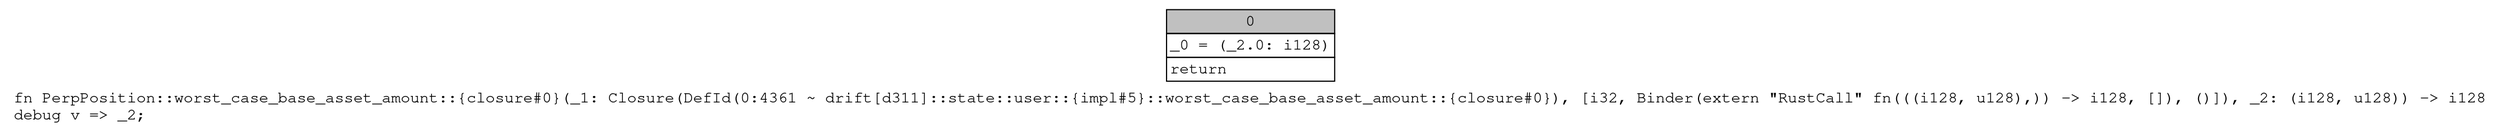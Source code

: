 digraph Mir_0_4361 {
    graph [fontname="Courier, monospace"];
    node [fontname="Courier, monospace"];
    edge [fontname="Courier, monospace"];
    label=<fn PerpPosition::worst_case_base_asset_amount::{closure#0}(_1: Closure(DefId(0:4361 ~ drift[d311]::state::user::{impl#5}::worst_case_base_asset_amount::{closure#0}), [i32, Binder(extern &quot;RustCall&quot; fn(((i128, u128),)) -&gt; i128, []), ()]), _2: (i128, u128)) -&gt; i128<br align="left"/>debug v =&gt; _2;<br align="left"/>>;
    bb0__0_4361 [shape="none", label=<<table border="0" cellborder="1" cellspacing="0"><tr><td bgcolor="gray" align="center" colspan="1">0</td></tr><tr><td align="left" balign="left">_0 = (_2.0: i128)<br/></td></tr><tr><td align="left">return</td></tr></table>>];
}

